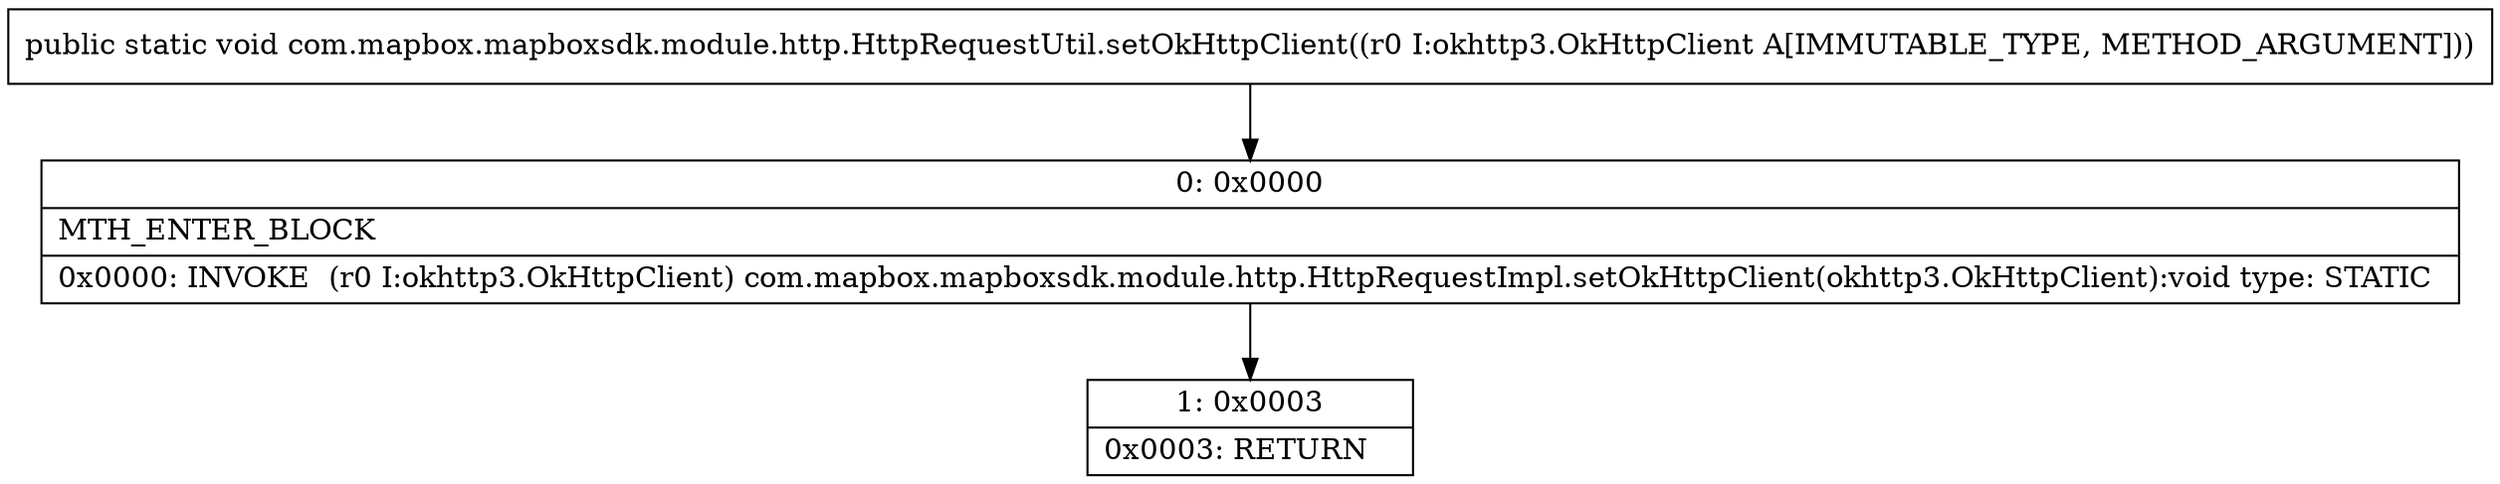 digraph "CFG forcom.mapbox.mapboxsdk.module.http.HttpRequestUtil.setOkHttpClient(Lokhttp3\/OkHttpClient;)V" {
Node_0 [shape=record,label="{0\:\ 0x0000|MTH_ENTER_BLOCK\l|0x0000: INVOKE  (r0 I:okhttp3.OkHttpClient) com.mapbox.mapboxsdk.module.http.HttpRequestImpl.setOkHttpClient(okhttp3.OkHttpClient):void type: STATIC \l}"];
Node_1 [shape=record,label="{1\:\ 0x0003|0x0003: RETURN   \l}"];
MethodNode[shape=record,label="{public static void com.mapbox.mapboxsdk.module.http.HttpRequestUtil.setOkHttpClient((r0 I:okhttp3.OkHttpClient A[IMMUTABLE_TYPE, METHOD_ARGUMENT])) }"];
MethodNode -> Node_0;
Node_0 -> Node_1;
}

